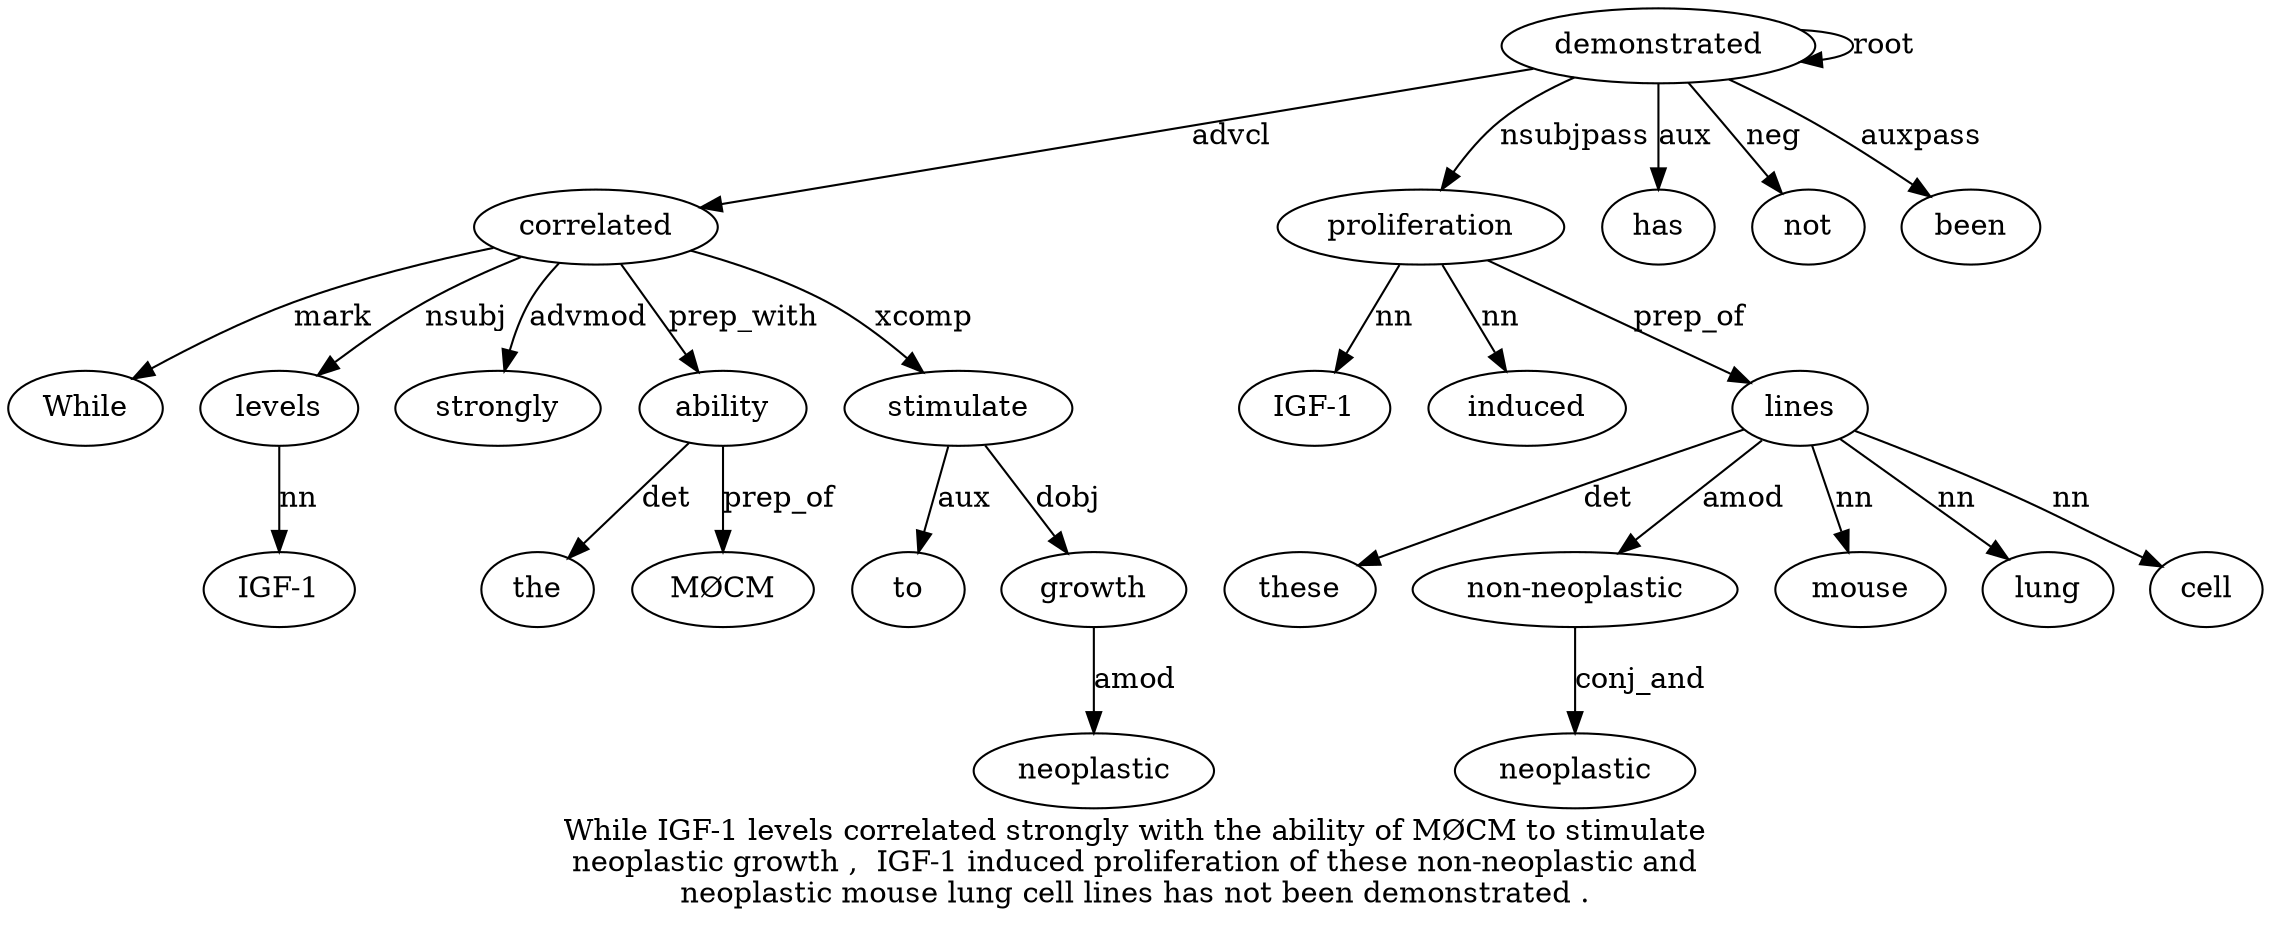 digraph "While IGF-1 levels correlated strongly with the ability of MØCM to stimulate neoplastic growth ,  IGF-1 induced proliferation of these non-neoplastic and neoplastic mouse lung cell lines has not been demonstrated ." {
label="While IGF-1 levels correlated strongly with the ability of MØCM to stimulate
neoplastic growth ,  IGF-1 induced proliferation of these non-neoplastic and
neoplastic mouse lung cell lines has not been demonstrated .";
correlated4 [style=filled, fillcolor=white, label=correlated];
While1 [style=filled, fillcolor=white, label=While];
correlated4 -> While1  [label=mark];
levels3 [style=filled, fillcolor=white, label=levels];
"IGF-12" [style=filled, fillcolor=white, label="IGF-1"];
levels3 -> "IGF-12"  [label=nn];
correlated4 -> levels3  [label=nsubj];
demonstrated31 [style=filled, fillcolor=white, label=demonstrated];
demonstrated31 -> correlated4  [label=advcl];
strongly5 [style=filled, fillcolor=white, label=strongly];
correlated4 -> strongly5  [label=advmod];
ability8 [style=filled, fillcolor=white, label=ability];
the7 [style=filled, fillcolor=white, label=the];
ability8 -> the7  [label=det];
correlated4 -> ability8  [label=prep_with];
"MØCM10" [style=filled, fillcolor=white, label="MØCM"];
ability8 -> "MØCM10"  [label=prep_of];
stimulate12 [style=filled, fillcolor=white, label=stimulate];
to11 [style=filled, fillcolor=white, label=to];
stimulate12 -> to11  [label=aux];
correlated4 -> stimulate12  [label=xcomp];
growth14 [style=filled, fillcolor=white, label=growth];
neoplastic13 [style=filled, fillcolor=white, label=neoplastic];
growth14 -> neoplastic13  [label=amod];
stimulate12 -> growth14  [label=dobj];
proliferation18 [style=filled, fillcolor=white, label=proliferation];
"IGF-16" [style=filled, fillcolor=white, label="IGF-1"];
proliferation18 -> "IGF-16"  [label=nn];
induced17 [style=filled, fillcolor=white, label=induced];
proliferation18 -> induced17  [label=nn];
demonstrated31 -> proliferation18  [label=nsubjpass];
lines27 [style=filled, fillcolor=white, label=lines];
these20 [style=filled, fillcolor=white, label=these];
lines27 -> these20  [label=det];
"non-neoplastic21" [style=filled, fillcolor=white, label="non-neoplastic"];
lines27 -> "non-neoplastic21"  [label=amod];
neoplastic23 [style=filled, fillcolor=white, label=neoplastic];
"non-neoplastic21" -> neoplastic23  [label=conj_and];
mouse24 [style=filled, fillcolor=white, label=mouse];
lines27 -> mouse24  [label=nn];
lung25 [style=filled, fillcolor=white, label=lung];
lines27 -> lung25  [label=nn];
cell26 [style=filled, fillcolor=white, label=cell];
lines27 -> cell26  [label=nn];
proliferation18 -> lines27  [label=prep_of];
has28 [style=filled, fillcolor=white, label=has];
demonstrated31 -> has28  [label=aux];
not29 [style=filled, fillcolor=white, label=not];
demonstrated31 -> not29  [label=neg];
been30 [style=filled, fillcolor=white, label=been];
demonstrated31 -> been30  [label=auxpass];
demonstrated31 -> demonstrated31  [label=root];
}
